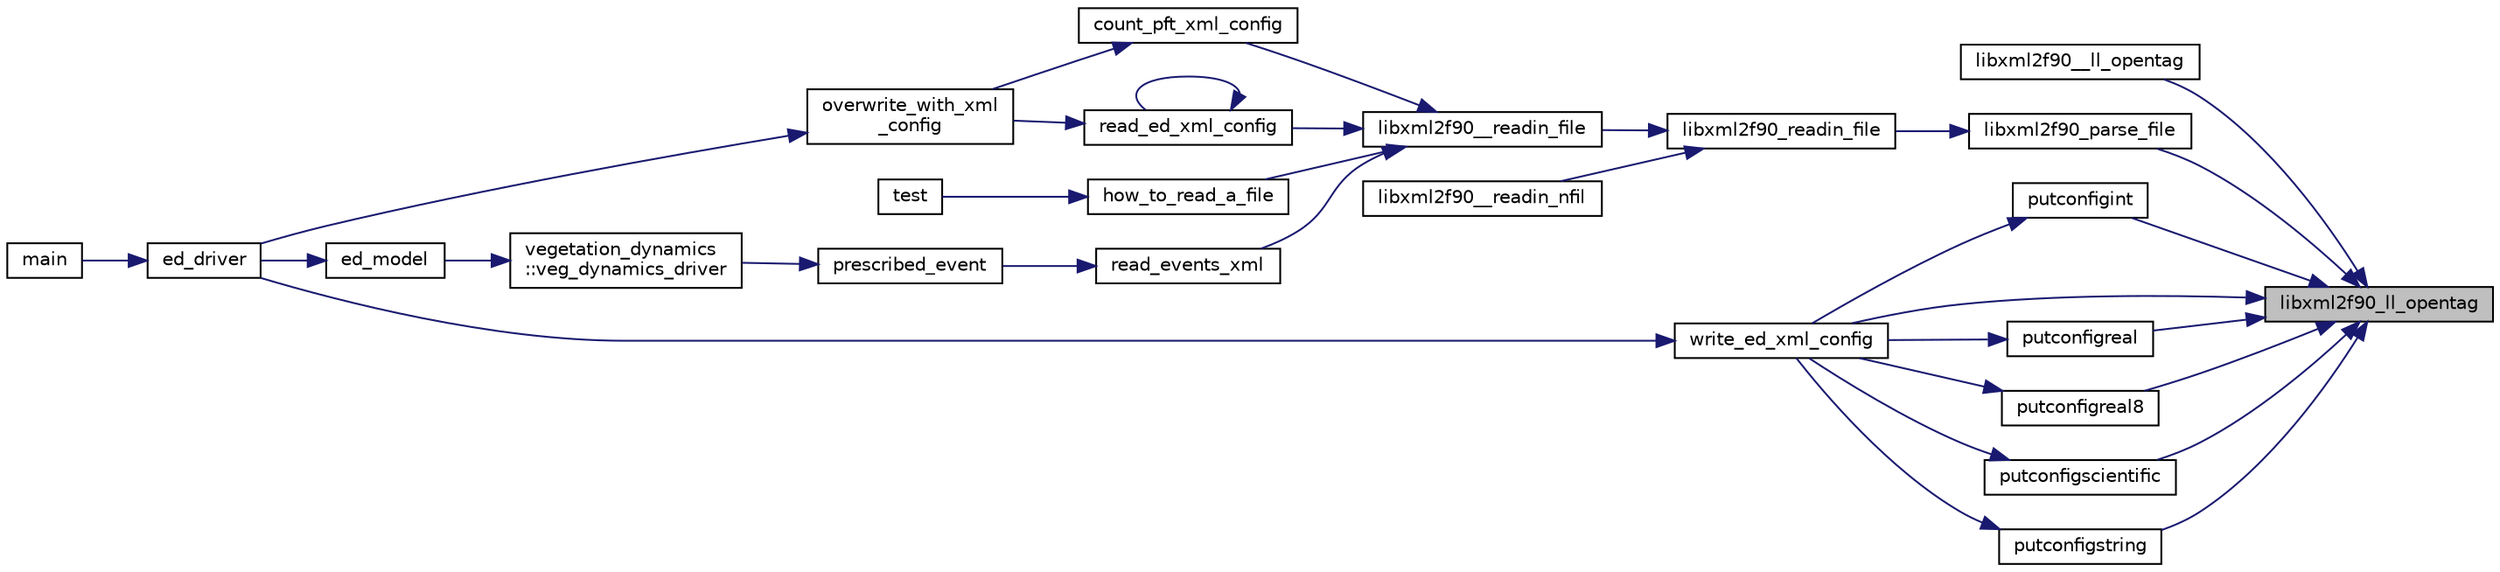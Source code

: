 digraph "libxml2f90_ll_opentag"
{
 // LATEX_PDF_SIZE
  edge [fontname="Helvetica",fontsize="10",labelfontname="Helvetica",labelfontsize="10"];
  node [fontname="Helvetica",fontsize="10",shape=record];
  rankdir="RL";
  Node1 [label="libxml2f90_ll_opentag",height=0.2,width=0.4,color="black", fillcolor="grey75", style="filled", fontcolor="black",tooltip=" "];
  Node1 -> Node2 [dir="back",color="midnightblue",fontsize="10",style="solid"];
  Node2 [label="libxml2f90__ll_opentag",height=0.2,width=0.4,color="black", fillcolor="white", style="filled",URL="$libxml2f90_8f90__pp_8f90.html#a113f047d3ac5fe6e1573d1c123afbd87",tooltip=" "];
  Node1 -> Node3 [dir="back",color="midnightblue",fontsize="10",style="solid"];
  Node3 [label="libxml2f90_parse_file",height=0.2,width=0.4,color="black", fillcolor="white", style="filled",URL="$libxml2f90_8f90__pp_8f90.html#a41bf2706485a325b4b1515c83ac50a67",tooltip=" "];
  Node3 -> Node4 [dir="back",color="midnightblue",fontsize="10",style="solid"];
  Node4 [label="libxml2f90_readin_file",height=0.2,width=0.4,color="black", fillcolor="white", style="filled",URL="$libxml2f90_8f90__pp_8f90.html#ae414619cb8c245cec37ab69b1acd4482",tooltip=" "];
  Node4 -> Node5 [dir="back",color="midnightblue",fontsize="10",style="solid"];
  Node5 [label="libxml2f90__readin_file",height=0.2,width=0.4,color="black", fillcolor="white", style="filled",URL="$libxml2f90_8f90__pp_8f90.html#a9bbaec04b4014748bfea3b37b0a13f4a",tooltip=" "];
  Node5 -> Node6 [dir="back",color="midnightblue",fontsize="10",style="solid"];
  Node6 [label="count_pft_xml_config",height=0.2,width=0.4,color="black", fillcolor="white", style="filled",URL="$ed__xml__config_8f90.html#a86b17f0ea1e5298fb9d4747819cf4f10",tooltip=" "];
  Node6 -> Node7 [dir="back",color="midnightblue",fontsize="10",style="solid"];
  Node7 [label="overwrite_with_xml\l_config",height=0.2,width=0.4,color="black", fillcolor="white", style="filled",URL="$ed__params_8f90.html#a2c0c887700d85a5be6fbd26b071c8da6",tooltip=" "];
  Node7 -> Node8 [dir="back",color="midnightblue",fontsize="10",style="solid"];
  Node8 [label="ed_driver",height=0.2,width=0.4,color="black", fillcolor="white", style="filled",URL="$ed__driver_8_f90.html#a5706bd8bee60960fe8166de1870e47da",tooltip=" "];
  Node8 -> Node9 [dir="back",color="midnightblue",fontsize="10",style="solid"];
  Node9 [label="main",height=0.2,width=0.4,color="black", fillcolor="white", style="filled",URL="$edmain_8_f90.html#a8ec2266d83cd6c0b762cbcbc92c0af3d",tooltip=" "];
  Node5 -> Node10 [dir="back",color="midnightblue",fontsize="10",style="solid"];
  Node10 [label="how_to_read_a_file",height=0.2,width=0.4,color="black", fillcolor="white", style="filled",URL="$libxml2f90_8f90__pp_8f90.html#a5522c3c4e981b0b62e1ddd6f3d77ba44",tooltip=" "];
  Node10 -> Node11 [dir="back",color="midnightblue",fontsize="10",style="solid"];
  Node11 [label="test",height=0.2,width=0.4,color="black", fillcolor="white", style="filled",URL="$libxml2f90_8f90__pp_8f90.html#a538115974c74d38b05d3ff4d4aa7d712",tooltip=" "];
  Node5 -> Node12 [dir="back",color="midnightblue",fontsize="10",style="solid"];
  Node12 [label="read_ed_xml_config",height=0.2,width=0.4,color="black", fillcolor="white", style="filled",URL="$ed__xml__config_8f90.html#accb60513f4c46e691fcd1f96c1e9df36",tooltip=" "];
  Node12 -> Node7 [dir="back",color="midnightblue",fontsize="10",style="solid"];
  Node12 -> Node12 [dir="back",color="midnightblue",fontsize="10",style="solid"];
  Node5 -> Node13 [dir="back",color="midnightblue",fontsize="10",style="solid"];
  Node13 [label="read_events_xml",height=0.2,width=0.4,color="black", fillcolor="white", style="filled",URL="$events_8f90.html#a88f99ba09eb95b65d497f6bd8bddaa65",tooltip=" "];
  Node13 -> Node14 [dir="back",color="midnightblue",fontsize="10",style="solid"];
  Node14 [label="prescribed_event",height=0.2,width=0.4,color="black", fillcolor="white", style="filled",URL="$events_8f90.html#ad9f17e2da07d80a0734f81d8b2e27d25",tooltip=" "];
  Node14 -> Node15 [dir="back",color="midnightblue",fontsize="10",style="solid"];
  Node15 [label="vegetation_dynamics\l::veg_dynamics_driver",height=0.2,width=0.4,color="black", fillcolor="white", style="filled",URL="$namespacevegetation__dynamics.html#ac0aac7ba29275bab000373bd850a36e6",tooltip=" "];
  Node15 -> Node16 [dir="back",color="midnightblue",fontsize="10",style="solid"];
  Node16 [label="ed_model",height=0.2,width=0.4,color="black", fillcolor="white", style="filled",URL="$ed__model_8_f90.html#a9804b9ca3fcb1b4e17171d786d50c32c",tooltip="Begins, updates, and outputs results from ecosystem simulation."];
  Node16 -> Node8 [dir="back",color="midnightblue",fontsize="10",style="solid"];
  Node4 -> Node17 [dir="back",color="midnightblue",fontsize="10",style="solid"];
  Node17 [label="libxml2f90__readin_nfil",height=0.2,width=0.4,color="black", fillcolor="white", style="filled",URL="$libxml2f90_8f90__pp_8f90.html#affef5dd7f09b41951ccedbf9e0c48bc0",tooltip=" "];
  Node1 -> Node18 [dir="back",color="midnightblue",fontsize="10",style="solid"];
  Node18 [label="putconfigint",height=0.2,width=0.4,color="black", fillcolor="white", style="filled",URL="$ed__xml__config_8f90.html#a026dfa9d8dcef5376fdabe6f581cc5e6",tooltip=" "];
  Node18 -> Node19 [dir="back",color="midnightblue",fontsize="10",style="solid"];
  Node19 [label="write_ed_xml_config",height=0.2,width=0.4,color="black", fillcolor="white", style="filled",URL="$ed__xml__config_8f90.html#adac334da78b1efa5c92f7caf53e2d855",tooltip=" "];
  Node19 -> Node8 [dir="back",color="midnightblue",fontsize="10",style="solid"];
  Node1 -> Node20 [dir="back",color="midnightblue",fontsize="10",style="solid"];
  Node20 [label="putconfigreal",height=0.2,width=0.4,color="black", fillcolor="white", style="filled",URL="$ed__xml__config_8f90.html#aefca40b018b8204a43d2c6822a83dee9",tooltip=" "];
  Node20 -> Node19 [dir="back",color="midnightblue",fontsize="10",style="solid"];
  Node1 -> Node21 [dir="back",color="midnightblue",fontsize="10",style="solid"];
  Node21 [label="putconfigreal8",height=0.2,width=0.4,color="black", fillcolor="white", style="filled",URL="$ed__xml__config_8f90.html#ad862c7defff292e3810aa4ee8a730a35",tooltip=" "];
  Node21 -> Node19 [dir="back",color="midnightblue",fontsize="10",style="solid"];
  Node1 -> Node22 [dir="back",color="midnightblue",fontsize="10",style="solid"];
  Node22 [label="putconfigscientific",height=0.2,width=0.4,color="black", fillcolor="white", style="filled",URL="$ed__xml__config_8f90.html#a7091c0c5b8b8b7d13be753de7898f984",tooltip=" "];
  Node22 -> Node19 [dir="back",color="midnightblue",fontsize="10",style="solid"];
  Node1 -> Node23 [dir="back",color="midnightblue",fontsize="10",style="solid"];
  Node23 [label="putconfigstring",height=0.2,width=0.4,color="black", fillcolor="white", style="filled",URL="$ed__xml__config_8f90.html#aac9f776b36e63aa8454d3841e3fda182",tooltip=" "];
  Node23 -> Node19 [dir="back",color="midnightblue",fontsize="10",style="solid"];
  Node1 -> Node19 [dir="back",color="midnightblue",fontsize="10",style="solid"];
}
